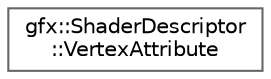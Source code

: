 digraph "Graphical Class Hierarchy"
{
 // LATEX_PDF_SIZE
  bgcolor="transparent";
  edge [fontname=Helvetica,fontsize=10,labelfontname=Helvetica,labelfontsize=10];
  node [fontname=Helvetica,fontsize=10,shape=box,height=0.2,width=0.4];
  rankdir="LR";
  Node0 [id="Node000000",label="gfx::ShaderDescriptor\l::VertexAttribute",height=0.2,width=0.4,color="grey40", fillcolor="white", style="filled",URL="$structgfx_1_1_shader_descriptor_1_1_vertex_attribute.html",tooltip="Defines a vertex attribute layout."];
}
